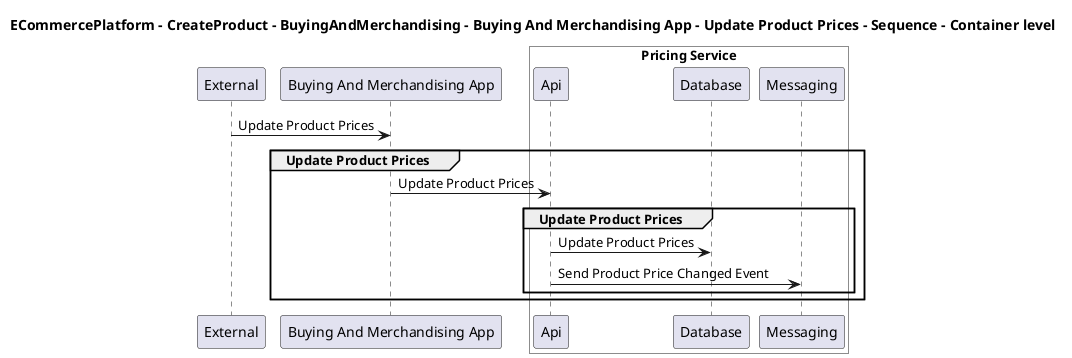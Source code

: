 @startuml

title ECommercePlatform - CreateProduct - BuyingAndMerchandising - Buying And Merchandising App - Update Product Prices - Sequence - Container level

participant "External" as C4InterFlow.SoftwareSystems.ExternalSystem
participant "Buying And Merchandising App" as ECommercePlatform.CreateProduct.BuyingAndMerchandising.SoftwareSystems.BuyingAndMerchandisingApp

box "Pricing Service" #White
    participant "Api" as ECommercePlatform.CreateProduct.PriceManagement.SoftwareSystems.PricingService.Containers.Api
    participant "Database" as ECommercePlatform.CreateProduct.PriceManagement.SoftwareSystems.PricingService.Containers.Database
    participant "Messaging" as ECommercePlatform.CreateProduct.PriceManagement.SoftwareSystems.PricingService.Containers.Messaging
end box


C4InterFlow.SoftwareSystems.ExternalSystem -> ECommercePlatform.CreateProduct.BuyingAndMerchandising.SoftwareSystems.BuyingAndMerchandisingApp : Update Product Prices
group Update Product Prices
ECommercePlatform.CreateProduct.BuyingAndMerchandising.SoftwareSystems.BuyingAndMerchandisingApp -> ECommercePlatform.CreateProduct.PriceManagement.SoftwareSystems.PricingService.Containers.Api : Update Product Prices
group Update Product Prices
ECommercePlatform.CreateProduct.PriceManagement.SoftwareSystems.PricingService.Containers.Api -> ECommercePlatform.CreateProduct.PriceManagement.SoftwareSystems.PricingService.Containers.Database : Update Product Prices
ECommercePlatform.CreateProduct.PriceManagement.SoftwareSystems.PricingService.Containers.Api -> ECommercePlatform.CreateProduct.PriceManagement.SoftwareSystems.PricingService.Containers.Messaging : Send Product Price Changed Event
end
end


@enduml
